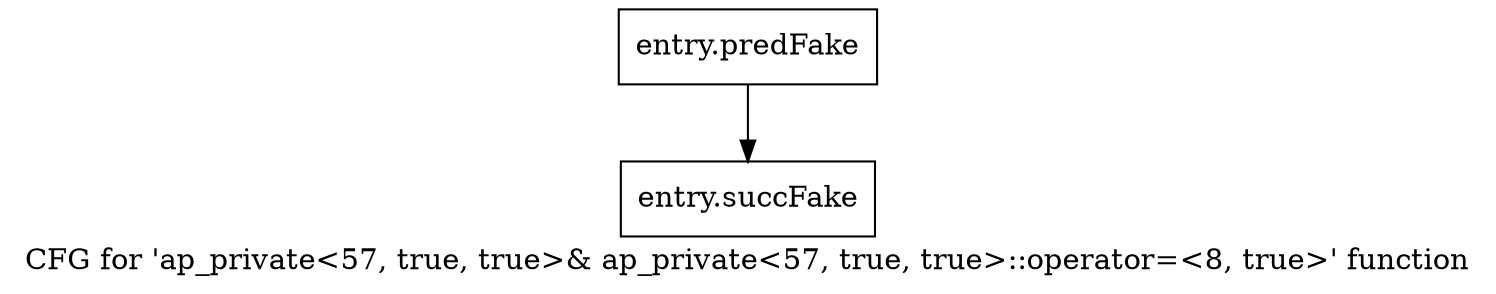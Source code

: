digraph "CFG for 'ap_private\<57, true, true\>& ap_private\<57, true, true\>::operator=\<8, true\>' function" {
	label="CFG for 'ap_private\<57, true, true\>& ap_private\<57, true, true\>::operator=\<8, true\>' function";

	Node0x3cd27e0 [shape=record,filename="",linenumber="",label="{entry.predFake}"];
	Node0x3cd27e0 -> Node0x3eaeb20[ callList="" memoryops="" filename="/tools/Xilinx/Vitis_HLS/2022.1/include/etc/ap_private.h" execusionnum="3200"];
	Node0x3eaeb20 [shape=record,filename="/tools/Xilinx/Vitis_HLS/2022.1/include/etc/ap_private.h",linenumber="1509",label="{entry.succFake}"];
}
